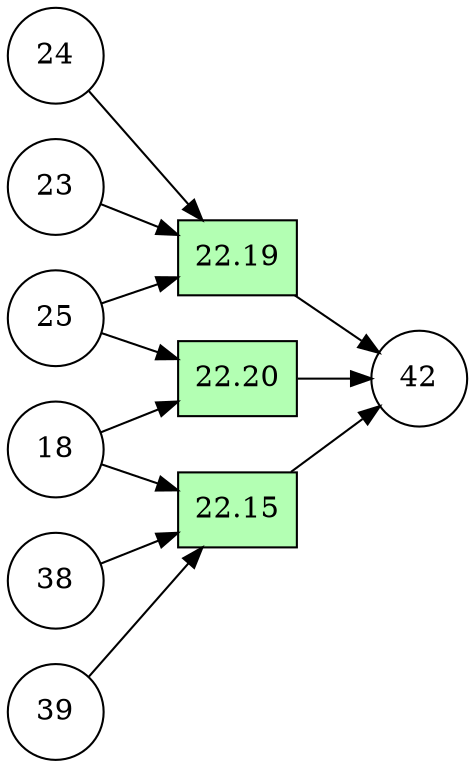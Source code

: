 digraph G {
    // nodesep=.05;
    rankdir=LR;
    // node [shape=record,width=.1,height=.1]
    compound=true;
    forcelabels=true;
    node [style=filled fillcolor=white,shape=circle];
    42 [weight=99]
    24 [weight=99]
    23 [weight=99]
    25 [weight=99]
    18 [weight=99]
    38 [weight=99]
    39 [weight=99]
    //
    node [style=filled fillcolor="#b3ffb3",shape=box]
    22.19 []
    22.20 []
    22.15 []

    22.19->42
    22.20->42
    22.15->42

    24->22.19
    23->22.19
    25->22.19
    25->22.20
    18->22.20
    18->22.15
    38->22.15
    39->22.15
}
